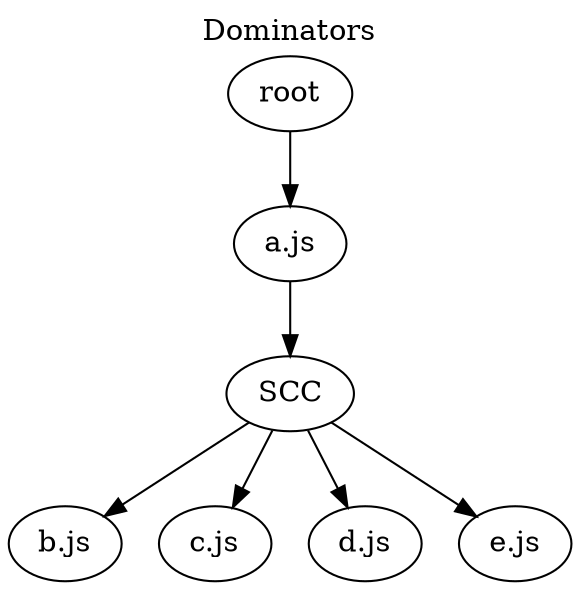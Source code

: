 digraph dominators {
  labelloc="t";
  label="Dominators";

  "root";
  "root" -> "a.js";
  "a.js";
  "b.js";
  "c.js";
  "d.js";
  "e.js";
  "SCC";

  "a.js" -> "SCC";
  "SCC" -> "b.js";
  "SCC" -> "c.js";
  "SCC" -> "d.js";
  "SCC" -> "e.js";
}